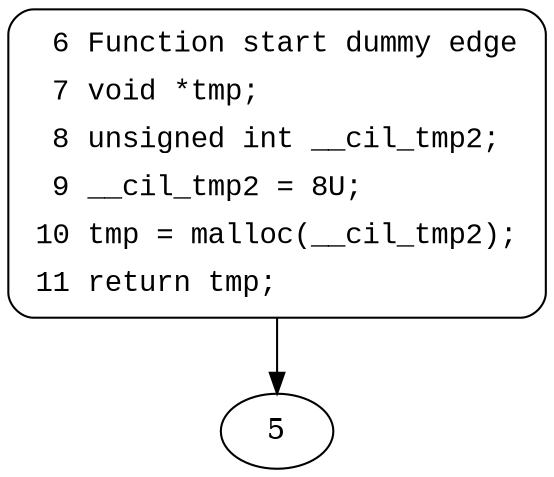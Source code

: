 digraph allocate_memory {
6 [style="filled,bold" penwidth="1" fillcolor="white" fontname="Courier New" shape="Mrecord" label=<<table border="0" cellborder="0" cellpadding="3" bgcolor="white"><tr><td align="right">6</td><td align="left">Function start dummy edge</td></tr><tr><td align="right">7</td><td align="left">void *tmp;</td></tr><tr><td align="right">8</td><td align="left">unsigned int __cil_tmp2;</td></tr><tr><td align="right">9</td><td align="left">__cil_tmp2 = 8U;</td></tr><tr><td align="right">10</td><td align="left">tmp = malloc(__cil_tmp2);</td></tr><tr><td align="right">11</td><td align="left">return tmp;</td></tr></table>>]
6 -> 5[label=""]
}